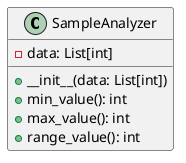 @startuml
class SampleAnalyzer {
    - data: List[int]
    + __init__(data: List[int])
    + min_value(): int
    + max_value(): int
    + range_value(): int
}
@enduml
